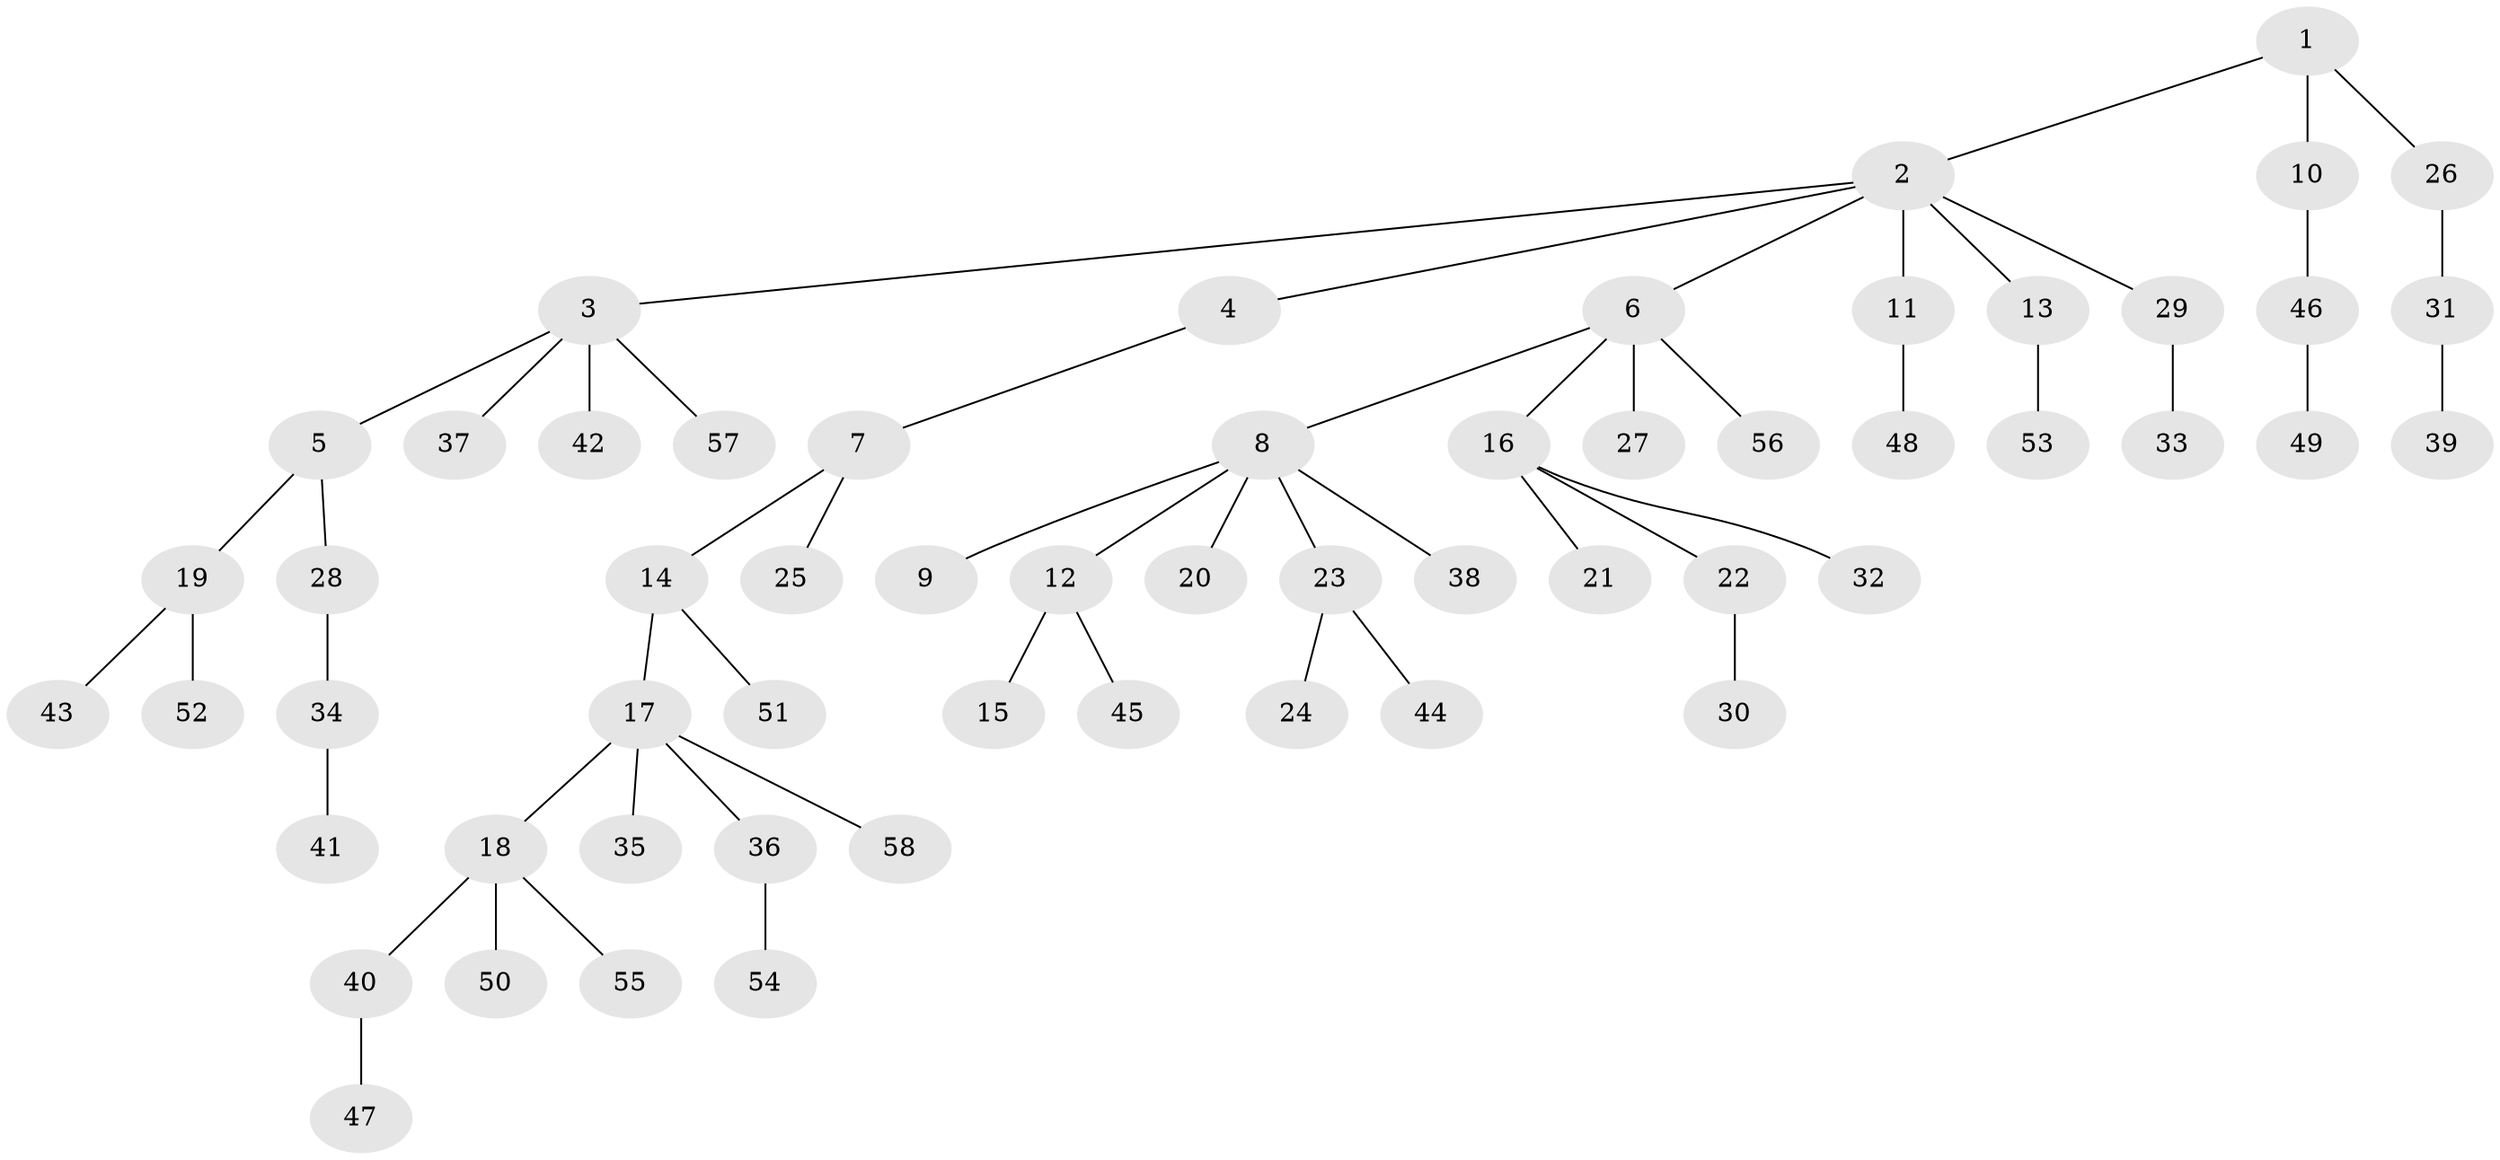 // coarse degree distribution, {6: 0.05555555555555555, 2: 0.2777777777777778, 3: 0.16666666666666666, 1: 0.5}
// Generated by graph-tools (version 1.1) at 2025/51/03/04/25 22:51:31]
// undirected, 58 vertices, 57 edges
graph export_dot {
  node [color=gray90,style=filled];
  1;
  2;
  3;
  4;
  5;
  6;
  7;
  8;
  9;
  10;
  11;
  12;
  13;
  14;
  15;
  16;
  17;
  18;
  19;
  20;
  21;
  22;
  23;
  24;
  25;
  26;
  27;
  28;
  29;
  30;
  31;
  32;
  33;
  34;
  35;
  36;
  37;
  38;
  39;
  40;
  41;
  42;
  43;
  44;
  45;
  46;
  47;
  48;
  49;
  50;
  51;
  52;
  53;
  54;
  55;
  56;
  57;
  58;
  1 -- 2;
  1 -- 10;
  1 -- 26;
  2 -- 3;
  2 -- 4;
  2 -- 6;
  2 -- 11;
  2 -- 13;
  2 -- 29;
  3 -- 5;
  3 -- 37;
  3 -- 42;
  3 -- 57;
  4 -- 7;
  5 -- 19;
  5 -- 28;
  6 -- 8;
  6 -- 16;
  6 -- 27;
  6 -- 56;
  7 -- 14;
  7 -- 25;
  8 -- 9;
  8 -- 12;
  8 -- 20;
  8 -- 23;
  8 -- 38;
  10 -- 46;
  11 -- 48;
  12 -- 15;
  12 -- 45;
  13 -- 53;
  14 -- 17;
  14 -- 51;
  16 -- 21;
  16 -- 22;
  16 -- 32;
  17 -- 18;
  17 -- 35;
  17 -- 36;
  17 -- 58;
  18 -- 40;
  18 -- 50;
  18 -- 55;
  19 -- 43;
  19 -- 52;
  22 -- 30;
  23 -- 24;
  23 -- 44;
  26 -- 31;
  28 -- 34;
  29 -- 33;
  31 -- 39;
  34 -- 41;
  36 -- 54;
  40 -- 47;
  46 -- 49;
}
